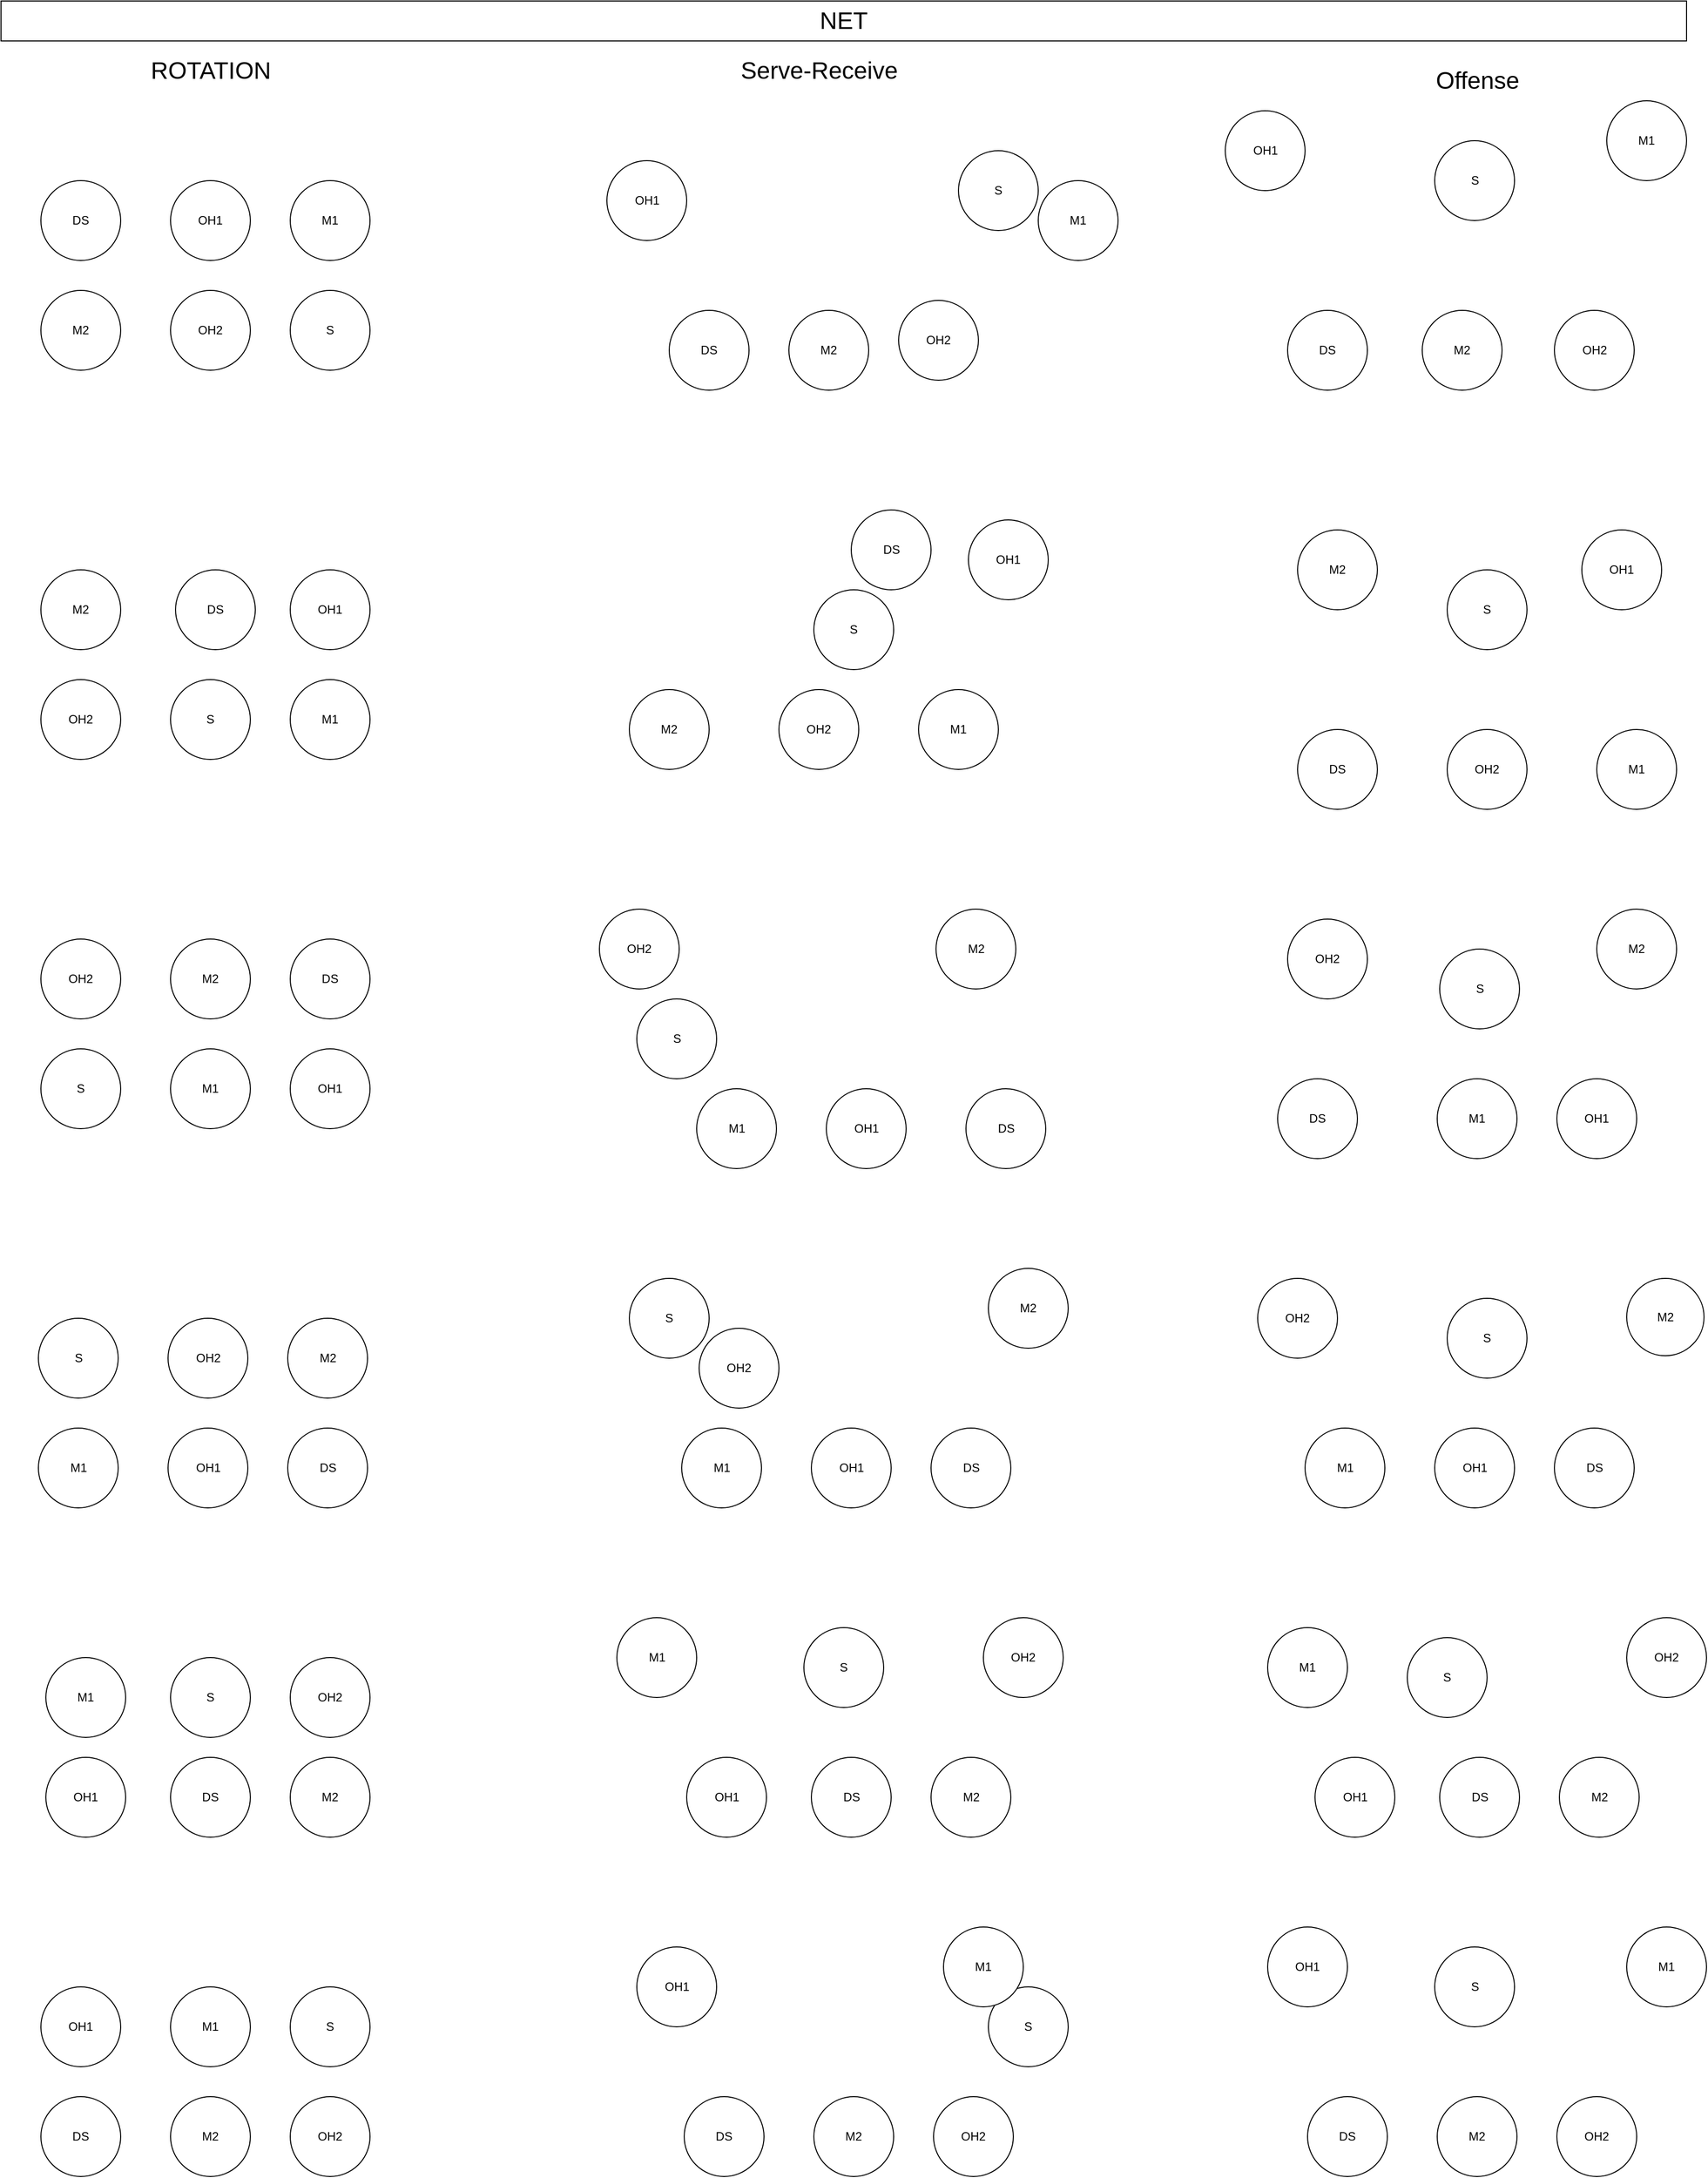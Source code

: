 <mxfile version="27.1.4">
  <diagram name="Page-1" id="tM3PBOQT3D9WZ4u9iD5D">
    <mxGraphModel dx="3061" dy="2493" grid="1" gridSize="10" guides="1" tooltips="1" connect="1" arrows="1" fold="1" page="1" pageScale="1" pageWidth="850" pageHeight="1100" math="0" shadow="0">
      <root>
        <mxCell id="0" />
        <mxCell id="1" parent="0" />
        <mxCell id="FmNjU1ZQi4ffYl6QM0GU-2" value="&lt;font style=&quot;font-size: 24px;&quot;&gt;NET&lt;/font&gt;" style="rounded=0;whiteSpace=wrap;html=1;" vertex="1" parent="1">
          <mxGeometry x="-600" y="-70" width="1690" height="40" as="geometry" />
        </mxCell>
        <mxCell id="FmNjU1ZQi4ffYl6QM0GU-4" value="S" style="ellipse;whiteSpace=wrap;html=1;aspect=fixed;" vertex="1" parent="1">
          <mxGeometry x="-310" y="220" width="80" height="80" as="geometry" />
        </mxCell>
        <mxCell id="FmNjU1ZQi4ffYl6QM0GU-5" value="M1" style="ellipse;whiteSpace=wrap;html=1;aspect=fixed;" vertex="1" parent="1">
          <mxGeometry x="-310" y="110" width="80" height="80" as="geometry" />
        </mxCell>
        <mxCell id="FmNjU1ZQi4ffYl6QM0GU-6" value="M2" style="ellipse;whiteSpace=wrap;html=1;aspect=fixed;" vertex="1" parent="1">
          <mxGeometry x="-560" y="220" width="80" height="80" as="geometry" />
        </mxCell>
        <mxCell id="FmNjU1ZQi4ffYl6QM0GU-9" value="OH2" style="ellipse;whiteSpace=wrap;html=1;aspect=fixed;" vertex="1" parent="1">
          <mxGeometry x="-430" y="220" width="80" height="80" as="geometry" />
        </mxCell>
        <mxCell id="FmNjU1ZQi4ffYl6QM0GU-10" value="OH1" style="ellipse;whiteSpace=wrap;html=1;aspect=fixed;" vertex="1" parent="1">
          <mxGeometry x="-430" y="110" width="80" height="80" as="geometry" />
        </mxCell>
        <mxCell id="FmNjU1ZQi4ffYl6QM0GU-12" value="DS" style="ellipse;whiteSpace=wrap;html=1;aspect=fixed;" vertex="1" parent="1">
          <mxGeometry x="-560" y="110" width="80" height="80" as="geometry" />
        </mxCell>
        <mxCell id="FmNjU1ZQi4ffYl6QM0GU-21" value="S" style="ellipse;whiteSpace=wrap;html=1;aspect=fixed;" vertex="1" parent="1">
          <mxGeometry x="360" y="80" width="80" height="80" as="geometry" />
        </mxCell>
        <mxCell id="FmNjU1ZQi4ffYl6QM0GU-22" value="M1" style="ellipse;whiteSpace=wrap;html=1;aspect=fixed;" vertex="1" parent="1">
          <mxGeometry x="440" y="110" width="80" height="80" as="geometry" />
        </mxCell>
        <mxCell id="FmNjU1ZQi4ffYl6QM0GU-23" value="M2" style="ellipse;whiteSpace=wrap;html=1;aspect=fixed;" vertex="1" parent="1">
          <mxGeometry x="190" y="240" width="80" height="80" as="geometry" />
        </mxCell>
        <mxCell id="FmNjU1ZQi4ffYl6QM0GU-24" value="OH2" style="ellipse;whiteSpace=wrap;html=1;aspect=fixed;" vertex="1" parent="1">
          <mxGeometry x="300" y="230" width="80" height="80" as="geometry" />
        </mxCell>
        <mxCell id="FmNjU1ZQi4ffYl6QM0GU-25" value="OH1" style="ellipse;whiteSpace=wrap;html=1;aspect=fixed;" vertex="1" parent="1">
          <mxGeometry x="7.5" y="90" width="80" height="80" as="geometry" />
        </mxCell>
        <mxCell id="FmNjU1ZQi4ffYl6QM0GU-26" value="DS" style="ellipse;whiteSpace=wrap;html=1;aspect=fixed;" vertex="1" parent="1">
          <mxGeometry x="70" y="240" width="80" height="80" as="geometry" />
        </mxCell>
        <mxCell id="FmNjU1ZQi4ffYl6QM0GU-27" value="S" style="ellipse;whiteSpace=wrap;html=1;aspect=fixed;" vertex="1" parent="1">
          <mxGeometry x="837.5" y="70" width="80" height="80" as="geometry" />
        </mxCell>
        <mxCell id="FmNjU1ZQi4ffYl6QM0GU-28" value="M1" style="ellipse;whiteSpace=wrap;html=1;aspect=fixed;" vertex="1" parent="1">
          <mxGeometry x="1010" y="30" width="80" height="80" as="geometry" />
        </mxCell>
        <mxCell id="FmNjU1ZQi4ffYl6QM0GU-29" value="M2" style="ellipse;whiteSpace=wrap;html=1;aspect=fixed;" vertex="1" parent="1">
          <mxGeometry x="825" y="240" width="80" height="80" as="geometry" />
        </mxCell>
        <mxCell id="FmNjU1ZQi4ffYl6QM0GU-30" value="OH2" style="ellipse;whiteSpace=wrap;html=1;aspect=fixed;" vertex="1" parent="1">
          <mxGeometry x="957.5" y="240" width="80" height="80" as="geometry" />
        </mxCell>
        <mxCell id="FmNjU1ZQi4ffYl6QM0GU-31" value="OH1" style="ellipse;whiteSpace=wrap;html=1;aspect=fixed;" vertex="1" parent="1">
          <mxGeometry x="627.5" y="40" width="80" height="80" as="geometry" />
        </mxCell>
        <mxCell id="FmNjU1ZQi4ffYl6QM0GU-32" value="DS" style="ellipse;whiteSpace=wrap;html=1;aspect=fixed;" vertex="1" parent="1">
          <mxGeometry x="690" y="240" width="80" height="80" as="geometry" />
        </mxCell>
        <mxCell id="FmNjU1ZQi4ffYl6QM0GU-33" value="S" style="ellipse;whiteSpace=wrap;html=1;aspect=fixed;" vertex="1" parent="1">
          <mxGeometry x="-430" y="610" width="80" height="80" as="geometry" />
        </mxCell>
        <mxCell id="FmNjU1ZQi4ffYl6QM0GU-34" value="M1" style="ellipse;whiteSpace=wrap;html=1;aspect=fixed;" vertex="1" parent="1">
          <mxGeometry x="-310" y="610" width="80" height="80" as="geometry" />
        </mxCell>
        <mxCell id="FmNjU1ZQi4ffYl6QM0GU-35" value="M2" style="ellipse;whiteSpace=wrap;html=1;aspect=fixed;" vertex="1" parent="1">
          <mxGeometry x="-560" y="500" width="80" height="80" as="geometry" />
        </mxCell>
        <mxCell id="FmNjU1ZQi4ffYl6QM0GU-36" value="OH2" style="ellipse;whiteSpace=wrap;html=1;aspect=fixed;" vertex="1" parent="1">
          <mxGeometry x="-560" y="610" width="80" height="80" as="geometry" />
        </mxCell>
        <mxCell id="FmNjU1ZQi4ffYl6QM0GU-37" value="OH1" style="ellipse;whiteSpace=wrap;html=1;aspect=fixed;" vertex="1" parent="1">
          <mxGeometry x="-310" y="500" width="80" height="80" as="geometry" />
        </mxCell>
        <mxCell id="FmNjU1ZQi4ffYl6QM0GU-38" value="DS" style="ellipse;whiteSpace=wrap;html=1;aspect=fixed;" vertex="1" parent="1">
          <mxGeometry x="-425" y="500" width="80" height="80" as="geometry" />
        </mxCell>
        <mxCell id="FmNjU1ZQi4ffYl6QM0GU-45" value="S" style="ellipse;whiteSpace=wrap;html=1;aspect=fixed;" vertex="1" parent="1">
          <mxGeometry x="215" y="520" width="80" height="80" as="geometry" />
        </mxCell>
        <mxCell id="FmNjU1ZQi4ffYl6QM0GU-46" value="M1" style="ellipse;whiteSpace=wrap;html=1;aspect=fixed;" vertex="1" parent="1">
          <mxGeometry x="320" y="620" width="80" height="80" as="geometry" />
        </mxCell>
        <mxCell id="FmNjU1ZQi4ffYl6QM0GU-47" value="M2" style="ellipse;whiteSpace=wrap;html=1;aspect=fixed;" vertex="1" parent="1">
          <mxGeometry x="30" y="620" width="80" height="80" as="geometry" />
        </mxCell>
        <mxCell id="FmNjU1ZQi4ffYl6QM0GU-48" value="OH2" style="ellipse;whiteSpace=wrap;html=1;aspect=fixed;" vertex="1" parent="1">
          <mxGeometry x="180" y="620" width="80" height="80" as="geometry" />
        </mxCell>
        <mxCell id="FmNjU1ZQi4ffYl6QM0GU-49" value="OH1" style="ellipse;whiteSpace=wrap;html=1;aspect=fixed;" vertex="1" parent="1">
          <mxGeometry x="370" y="450" width="80" height="80" as="geometry" />
        </mxCell>
        <mxCell id="FmNjU1ZQi4ffYl6QM0GU-50" value="DS" style="ellipse;whiteSpace=wrap;html=1;aspect=fixed;" vertex="1" parent="1">
          <mxGeometry x="252.5" y="440" width="80" height="80" as="geometry" />
        </mxCell>
        <mxCell id="FmNjU1ZQi4ffYl6QM0GU-51" value="S" style="ellipse;whiteSpace=wrap;html=1;aspect=fixed;" vertex="1" parent="1">
          <mxGeometry x="850" y="500" width="80" height="80" as="geometry" />
        </mxCell>
        <mxCell id="FmNjU1ZQi4ffYl6QM0GU-52" value="M1" style="ellipse;whiteSpace=wrap;html=1;aspect=fixed;" vertex="1" parent="1">
          <mxGeometry x="1000" y="660" width="80" height="80" as="geometry" />
        </mxCell>
        <mxCell id="FmNjU1ZQi4ffYl6QM0GU-53" value="M2" style="ellipse;whiteSpace=wrap;html=1;aspect=fixed;" vertex="1" parent="1">
          <mxGeometry x="700" y="460" width="80" height="80" as="geometry" />
        </mxCell>
        <mxCell id="FmNjU1ZQi4ffYl6QM0GU-54" value="OH2" style="ellipse;whiteSpace=wrap;html=1;aspect=fixed;" vertex="1" parent="1">
          <mxGeometry x="850" y="660" width="80" height="80" as="geometry" />
        </mxCell>
        <mxCell id="FmNjU1ZQi4ffYl6QM0GU-55" value="OH1" style="ellipse;whiteSpace=wrap;html=1;aspect=fixed;" vertex="1" parent="1">
          <mxGeometry x="985" y="460" width="80" height="80" as="geometry" />
        </mxCell>
        <mxCell id="FmNjU1ZQi4ffYl6QM0GU-56" value="DS" style="ellipse;whiteSpace=wrap;html=1;aspect=fixed;" vertex="1" parent="1">
          <mxGeometry x="700" y="660" width="80" height="80" as="geometry" />
        </mxCell>
        <mxCell id="FmNjU1ZQi4ffYl6QM0GU-57" value="S" style="ellipse;whiteSpace=wrap;html=1;aspect=fixed;" vertex="1" parent="1">
          <mxGeometry x="-560" y="980" width="80" height="80" as="geometry" />
        </mxCell>
        <mxCell id="FmNjU1ZQi4ffYl6QM0GU-58" value="M1" style="ellipse;whiteSpace=wrap;html=1;aspect=fixed;" vertex="1" parent="1">
          <mxGeometry x="-430" y="980" width="80" height="80" as="geometry" />
        </mxCell>
        <mxCell id="FmNjU1ZQi4ffYl6QM0GU-59" value="M2" style="ellipse;whiteSpace=wrap;html=1;aspect=fixed;" vertex="1" parent="1">
          <mxGeometry x="-430" y="870" width="80" height="80" as="geometry" />
        </mxCell>
        <mxCell id="FmNjU1ZQi4ffYl6QM0GU-60" value="OH2" style="ellipse;whiteSpace=wrap;html=1;aspect=fixed;" vertex="1" parent="1">
          <mxGeometry x="-560" y="870" width="80" height="80" as="geometry" />
        </mxCell>
        <mxCell id="FmNjU1ZQi4ffYl6QM0GU-61" value="OH1" style="ellipse;whiteSpace=wrap;html=1;aspect=fixed;" vertex="1" parent="1">
          <mxGeometry x="-310" y="980" width="80" height="80" as="geometry" />
        </mxCell>
        <mxCell id="FmNjU1ZQi4ffYl6QM0GU-62" value="DS" style="ellipse;whiteSpace=wrap;html=1;aspect=fixed;" vertex="1" parent="1">
          <mxGeometry x="-310" y="870" width="80" height="80" as="geometry" />
        </mxCell>
        <mxCell id="FmNjU1ZQi4ffYl6QM0GU-63" value="S" style="ellipse;whiteSpace=wrap;html=1;aspect=fixed;" vertex="1" parent="1">
          <mxGeometry x="37.5" y="930" width="80" height="80" as="geometry" />
        </mxCell>
        <mxCell id="FmNjU1ZQi4ffYl6QM0GU-64" value="M1" style="ellipse;whiteSpace=wrap;html=1;aspect=fixed;" vertex="1" parent="1">
          <mxGeometry x="97.5" y="1020" width="80" height="80" as="geometry" />
        </mxCell>
        <mxCell id="FmNjU1ZQi4ffYl6QM0GU-65" value="M2" style="ellipse;whiteSpace=wrap;html=1;aspect=fixed;" vertex="1" parent="1">
          <mxGeometry x="337.5" y="840" width="80" height="80" as="geometry" />
        </mxCell>
        <mxCell id="FmNjU1ZQi4ffYl6QM0GU-66" value="OH2" style="ellipse;whiteSpace=wrap;html=1;aspect=fixed;" vertex="1" parent="1">
          <mxGeometry y="840" width="80" height="80" as="geometry" />
        </mxCell>
        <mxCell id="FmNjU1ZQi4ffYl6QM0GU-67" value="OH1" style="ellipse;whiteSpace=wrap;html=1;aspect=fixed;" vertex="1" parent="1">
          <mxGeometry x="227.5" y="1020" width="80" height="80" as="geometry" />
        </mxCell>
        <mxCell id="FmNjU1ZQi4ffYl6QM0GU-68" value="DS" style="ellipse;whiteSpace=wrap;html=1;aspect=fixed;" vertex="1" parent="1">
          <mxGeometry x="367.5" y="1020" width="80" height="80" as="geometry" />
        </mxCell>
        <mxCell id="FmNjU1ZQi4ffYl6QM0GU-69" value="S" style="ellipse;whiteSpace=wrap;html=1;aspect=fixed;" vertex="1" parent="1">
          <mxGeometry x="842.5" y="880" width="80" height="80" as="geometry" />
        </mxCell>
        <mxCell id="FmNjU1ZQi4ffYl6QM0GU-70" value="M1" style="ellipse;whiteSpace=wrap;html=1;aspect=fixed;" vertex="1" parent="1">
          <mxGeometry x="840" y="1010" width="80" height="80" as="geometry" />
        </mxCell>
        <mxCell id="FmNjU1ZQi4ffYl6QM0GU-71" value="M2" style="ellipse;whiteSpace=wrap;html=1;aspect=fixed;" vertex="1" parent="1">
          <mxGeometry x="1000" y="840" width="80" height="80" as="geometry" />
        </mxCell>
        <mxCell id="FmNjU1ZQi4ffYl6QM0GU-72" value="OH2" style="ellipse;whiteSpace=wrap;html=1;aspect=fixed;" vertex="1" parent="1">
          <mxGeometry x="690" y="850" width="80" height="80" as="geometry" />
        </mxCell>
        <mxCell id="FmNjU1ZQi4ffYl6QM0GU-73" value="OH1" style="ellipse;whiteSpace=wrap;html=1;aspect=fixed;" vertex="1" parent="1">
          <mxGeometry x="960" y="1010" width="80" height="80" as="geometry" />
        </mxCell>
        <mxCell id="FmNjU1ZQi4ffYl6QM0GU-74" value="DS" style="ellipse;whiteSpace=wrap;html=1;aspect=fixed;" vertex="1" parent="1">
          <mxGeometry x="680" y="1010" width="80" height="80" as="geometry" />
        </mxCell>
        <mxCell id="FmNjU1ZQi4ffYl6QM0GU-75" value="S" style="ellipse;whiteSpace=wrap;html=1;aspect=fixed;" vertex="1" parent="1">
          <mxGeometry x="-562.5" y="1250" width="80" height="80" as="geometry" />
        </mxCell>
        <mxCell id="FmNjU1ZQi4ffYl6QM0GU-76" value="M1" style="ellipse;whiteSpace=wrap;html=1;aspect=fixed;" vertex="1" parent="1">
          <mxGeometry x="-562.5" y="1360" width="80" height="80" as="geometry" />
        </mxCell>
        <mxCell id="FmNjU1ZQi4ffYl6QM0GU-77" value="M2" style="ellipse;whiteSpace=wrap;html=1;aspect=fixed;" vertex="1" parent="1">
          <mxGeometry x="-312.5" y="1250" width="80" height="80" as="geometry" />
        </mxCell>
        <mxCell id="FmNjU1ZQi4ffYl6QM0GU-78" value="OH2" style="ellipse;whiteSpace=wrap;html=1;aspect=fixed;" vertex="1" parent="1">
          <mxGeometry x="-432.5" y="1250" width="80" height="80" as="geometry" />
        </mxCell>
        <mxCell id="FmNjU1ZQi4ffYl6QM0GU-79" value="OH1" style="ellipse;whiteSpace=wrap;html=1;aspect=fixed;" vertex="1" parent="1">
          <mxGeometry x="-432.5" y="1360" width="80" height="80" as="geometry" />
        </mxCell>
        <mxCell id="FmNjU1ZQi4ffYl6QM0GU-80" value="DS" style="ellipse;whiteSpace=wrap;html=1;aspect=fixed;" vertex="1" parent="1">
          <mxGeometry x="-312.5" y="1360" width="80" height="80" as="geometry" />
        </mxCell>
        <mxCell id="FmNjU1ZQi4ffYl6QM0GU-81" value="S" style="ellipse;whiteSpace=wrap;html=1;aspect=fixed;" vertex="1" parent="1">
          <mxGeometry x="30" y="1210" width="80" height="80" as="geometry" />
        </mxCell>
        <mxCell id="FmNjU1ZQi4ffYl6QM0GU-82" value="M1" style="ellipse;whiteSpace=wrap;html=1;aspect=fixed;" vertex="1" parent="1">
          <mxGeometry x="82.5" y="1360" width="80" height="80" as="geometry" />
        </mxCell>
        <mxCell id="FmNjU1ZQi4ffYl6QM0GU-83" value="M2" style="ellipse;whiteSpace=wrap;html=1;aspect=fixed;" vertex="1" parent="1">
          <mxGeometry x="390" y="1200" width="80" height="80" as="geometry" />
        </mxCell>
        <mxCell id="FmNjU1ZQi4ffYl6QM0GU-84" value="OH2" style="ellipse;whiteSpace=wrap;html=1;aspect=fixed;" vertex="1" parent="1">
          <mxGeometry x="100" y="1260" width="80" height="80" as="geometry" />
        </mxCell>
        <mxCell id="FmNjU1ZQi4ffYl6QM0GU-85" value="OH1" style="ellipse;whiteSpace=wrap;html=1;aspect=fixed;" vertex="1" parent="1">
          <mxGeometry x="212.5" y="1360" width="80" height="80" as="geometry" />
        </mxCell>
        <mxCell id="FmNjU1ZQi4ffYl6QM0GU-86" value="DS" style="ellipse;whiteSpace=wrap;html=1;aspect=fixed;" vertex="1" parent="1">
          <mxGeometry x="332.5" y="1360" width="80" height="80" as="geometry" />
        </mxCell>
        <mxCell id="FmNjU1ZQi4ffYl6QM0GU-87" value="S" style="ellipse;whiteSpace=wrap;html=1;aspect=fixed;" vertex="1" parent="1">
          <mxGeometry x="850" y="1230" width="80" height="80" as="geometry" />
        </mxCell>
        <mxCell id="FmNjU1ZQi4ffYl6QM0GU-88" value="M1" style="ellipse;whiteSpace=wrap;html=1;aspect=fixed;" vertex="1" parent="1">
          <mxGeometry x="707.5" y="1360" width="80" height="80" as="geometry" />
        </mxCell>
        <mxCell id="FmNjU1ZQi4ffYl6QM0GU-89" value="M2" style="ellipse;whiteSpace=wrap;html=1;aspect=fixed;" vertex="1" parent="1">
          <mxGeometry x="1030" y="1210" width="77.5" height="77.5" as="geometry" />
        </mxCell>
        <mxCell id="FmNjU1ZQi4ffYl6QM0GU-90" value="OH2" style="ellipse;whiteSpace=wrap;html=1;aspect=fixed;" vertex="1" parent="1">
          <mxGeometry x="660" y="1210" width="80" height="80" as="geometry" />
        </mxCell>
        <mxCell id="FmNjU1ZQi4ffYl6QM0GU-91" value="OH1" style="ellipse;whiteSpace=wrap;html=1;aspect=fixed;" vertex="1" parent="1">
          <mxGeometry x="837.5" y="1360" width="80" height="80" as="geometry" />
        </mxCell>
        <mxCell id="FmNjU1ZQi4ffYl6QM0GU-92" value="DS" style="ellipse;whiteSpace=wrap;html=1;aspect=fixed;" vertex="1" parent="1">
          <mxGeometry x="957.5" y="1360" width="80" height="80" as="geometry" />
        </mxCell>
        <mxCell id="FmNjU1ZQi4ffYl6QM0GU-93" value="S" style="ellipse;whiteSpace=wrap;html=1;aspect=fixed;" vertex="1" parent="1">
          <mxGeometry x="-430" y="1590" width="80" height="80" as="geometry" />
        </mxCell>
        <mxCell id="FmNjU1ZQi4ffYl6QM0GU-94" value="M1" style="ellipse;whiteSpace=wrap;html=1;aspect=fixed;" vertex="1" parent="1">
          <mxGeometry x="-555" y="1590" width="80" height="80" as="geometry" />
        </mxCell>
        <mxCell id="FmNjU1ZQi4ffYl6QM0GU-95" value="M2" style="ellipse;whiteSpace=wrap;html=1;aspect=fixed;" vertex="1" parent="1">
          <mxGeometry x="-310" y="1690" width="80" height="80" as="geometry" />
        </mxCell>
        <mxCell id="FmNjU1ZQi4ffYl6QM0GU-96" value="OH2" style="ellipse;whiteSpace=wrap;html=1;aspect=fixed;" vertex="1" parent="1">
          <mxGeometry x="-310" y="1590" width="80" height="80" as="geometry" />
        </mxCell>
        <mxCell id="FmNjU1ZQi4ffYl6QM0GU-97" value="OH1" style="ellipse;whiteSpace=wrap;html=1;aspect=fixed;" vertex="1" parent="1">
          <mxGeometry x="-555" y="1690" width="80" height="80" as="geometry" />
        </mxCell>
        <mxCell id="FmNjU1ZQi4ffYl6QM0GU-98" value="DS" style="ellipse;whiteSpace=wrap;html=1;aspect=fixed;" vertex="1" parent="1">
          <mxGeometry x="-430" y="1690" width="80" height="80" as="geometry" />
        </mxCell>
        <mxCell id="FmNjU1ZQi4ffYl6QM0GU-99" value="S" style="ellipse;whiteSpace=wrap;html=1;aspect=fixed;" vertex="1" parent="1">
          <mxGeometry x="205" y="1560" width="80" height="80" as="geometry" />
        </mxCell>
        <mxCell id="FmNjU1ZQi4ffYl6QM0GU-100" value="M1" style="ellipse;whiteSpace=wrap;html=1;aspect=fixed;" vertex="1" parent="1">
          <mxGeometry x="17.5" y="1550" width="80" height="80" as="geometry" />
        </mxCell>
        <mxCell id="FmNjU1ZQi4ffYl6QM0GU-101" value="M2" style="ellipse;whiteSpace=wrap;html=1;aspect=fixed;" vertex="1" parent="1">
          <mxGeometry x="332.5" y="1690" width="80" height="80" as="geometry" />
        </mxCell>
        <mxCell id="FmNjU1ZQi4ffYl6QM0GU-102" value="OH2" style="ellipse;whiteSpace=wrap;html=1;aspect=fixed;" vertex="1" parent="1">
          <mxGeometry x="385" y="1550" width="80" height="80" as="geometry" />
        </mxCell>
        <mxCell id="FmNjU1ZQi4ffYl6QM0GU-103" value="OH1" style="ellipse;whiteSpace=wrap;html=1;aspect=fixed;" vertex="1" parent="1">
          <mxGeometry x="87.5" y="1690" width="80" height="80" as="geometry" />
        </mxCell>
        <mxCell id="FmNjU1ZQi4ffYl6QM0GU-104" value="DS" style="ellipse;whiteSpace=wrap;html=1;aspect=fixed;" vertex="1" parent="1">
          <mxGeometry x="212.5" y="1690" width="80" height="80" as="geometry" />
        </mxCell>
        <mxCell id="FmNjU1ZQi4ffYl6QM0GU-105" value="S" style="ellipse;whiteSpace=wrap;html=1;aspect=fixed;" vertex="1" parent="1">
          <mxGeometry x="810" y="1570" width="80" height="80" as="geometry" />
        </mxCell>
        <mxCell id="FmNjU1ZQi4ffYl6QM0GU-106" value="M1" style="ellipse;whiteSpace=wrap;html=1;aspect=fixed;" vertex="1" parent="1">
          <mxGeometry x="670" y="1560" width="80" height="80" as="geometry" />
        </mxCell>
        <mxCell id="FmNjU1ZQi4ffYl6QM0GU-107" value="M2" style="ellipse;whiteSpace=wrap;html=1;aspect=fixed;" vertex="1" parent="1">
          <mxGeometry x="962.5" y="1690" width="80" height="80" as="geometry" />
        </mxCell>
        <mxCell id="FmNjU1ZQi4ffYl6QM0GU-108" value="OH2" style="ellipse;whiteSpace=wrap;html=1;aspect=fixed;" vertex="1" parent="1">
          <mxGeometry x="1030" y="1550" width="80" height="80" as="geometry" />
        </mxCell>
        <mxCell id="FmNjU1ZQi4ffYl6QM0GU-109" value="OH1" style="ellipse;whiteSpace=wrap;html=1;aspect=fixed;" vertex="1" parent="1">
          <mxGeometry x="717.5" y="1690" width="80" height="80" as="geometry" />
        </mxCell>
        <mxCell id="FmNjU1ZQi4ffYl6QM0GU-110" value="DS" style="ellipse;whiteSpace=wrap;html=1;aspect=fixed;" vertex="1" parent="1">
          <mxGeometry x="842.5" y="1690" width="80" height="80" as="geometry" />
        </mxCell>
        <mxCell id="FmNjU1ZQi4ffYl6QM0GU-111" value="S" style="ellipse;whiteSpace=wrap;html=1;aspect=fixed;" vertex="1" parent="1">
          <mxGeometry x="-310" y="1920" width="80" height="80" as="geometry" />
        </mxCell>
        <mxCell id="FmNjU1ZQi4ffYl6QM0GU-112" value="M1" style="ellipse;whiteSpace=wrap;html=1;aspect=fixed;" vertex="1" parent="1">
          <mxGeometry x="-430" y="1920" width="80" height="80" as="geometry" />
        </mxCell>
        <mxCell id="FmNjU1ZQi4ffYl6QM0GU-113" value="M2" style="ellipse;whiteSpace=wrap;html=1;aspect=fixed;" vertex="1" parent="1">
          <mxGeometry x="-430" y="2030" width="80" height="80" as="geometry" />
        </mxCell>
        <mxCell id="FmNjU1ZQi4ffYl6QM0GU-114" value="OH2" style="ellipse;whiteSpace=wrap;html=1;aspect=fixed;" vertex="1" parent="1">
          <mxGeometry x="-310" y="2030" width="80" height="80" as="geometry" />
        </mxCell>
        <mxCell id="FmNjU1ZQi4ffYl6QM0GU-115" value="OH1" style="ellipse;whiteSpace=wrap;html=1;aspect=fixed;" vertex="1" parent="1">
          <mxGeometry x="-560" y="1920" width="80" height="80" as="geometry" />
        </mxCell>
        <mxCell id="FmNjU1ZQi4ffYl6QM0GU-116" value="DS" style="ellipse;whiteSpace=wrap;html=1;aspect=fixed;" vertex="1" parent="1">
          <mxGeometry x="-560" y="2030" width="80" height="80" as="geometry" />
        </mxCell>
        <mxCell id="FmNjU1ZQi4ffYl6QM0GU-129" value="S" style="ellipse;whiteSpace=wrap;html=1;aspect=fixed;" vertex="1" parent="1">
          <mxGeometry x="837.5" y="1880" width="80" height="80" as="geometry" />
        </mxCell>
        <mxCell id="FmNjU1ZQi4ffYl6QM0GU-130" value="M1" style="ellipse;whiteSpace=wrap;html=1;aspect=fixed;" vertex="1" parent="1">
          <mxGeometry x="1030" y="1860" width="80" height="80" as="geometry" />
        </mxCell>
        <mxCell id="FmNjU1ZQi4ffYl6QM0GU-131" value="M2" style="ellipse;whiteSpace=wrap;html=1;aspect=fixed;" vertex="1" parent="1">
          <mxGeometry x="840" y="2030" width="80" height="80" as="geometry" />
        </mxCell>
        <mxCell id="FmNjU1ZQi4ffYl6QM0GU-132" value="OH2" style="ellipse;whiteSpace=wrap;html=1;aspect=fixed;" vertex="1" parent="1">
          <mxGeometry x="960" y="2030" width="80" height="80" as="geometry" />
        </mxCell>
        <mxCell id="FmNjU1ZQi4ffYl6QM0GU-133" value="OH1" style="ellipse;whiteSpace=wrap;html=1;aspect=fixed;" vertex="1" parent="1">
          <mxGeometry x="670" y="1860" width="80" height="80" as="geometry" />
        </mxCell>
        <mxCell id="FmNjU1ZQi4ffYl6QM0GU-134" value="DS" style="ellipse;whiteSpace=wrap;html=1;aspect=fixed;" vertex="1" parent="1">
          <mxGeometry x="710" y="2030" width="80" height="80" as="geometry" />
        </mxCell>
        <mxCell id="FmNjU1ZQi4ffYl6QM0GU-135" value="S" style="ellipse;whiteSpace=wrap;html=1;aspect=fixed;" vertex="1" parent="1">
          <mxGeometry x="390" y="1920" width="80" height="80" as="geometry" />
        </mxCell>
        <mxCell id="FmNjU1ZQi4ffYl6QM0GU-136" value="M1" style="ellipse;whiteSpace=wrap;html=1;aspect=fixed;" vertex="1" parent="1">
          <mxGeometry x="345" y="1860" width="80" height="80" as="geometry" />
        </mxCell>
        <mxCell id="FmNjU1ZQi4ffYl6QM0GU-137" value="M2" style="ellipse;whiteSpace=wrap;html=1;aspect=fixed;" vertex="1" parent="1">
          <mxGeometry x="215" y="2030" width="80" height="80" as="geometry" />
        </mxCell>
        <mxCell id="FmNjU1ZQi4ffYl6QM0GU-138" value="OH2" style="ellipse;whiteSpace=wrap;html=1;aspect=fixed;" vertex="1" parent="1">
          <mxGeometry x="335" y="2030" width="80" height="80" as="geometry" />
        </mxCell>
        <mxCell id="FmNjU1ZQi4ffYl6QM0GU-139" value="OH1" style="ellipse;whiteSpace=wrap;html=1;aspect=fixed;" vertex="1" parent="1">
          <mxGeometry x="37.5" y="1880" width="80" height="80" as="geometry" />
        </mxCell>
        <mxCell id="FmNjU1ZQi4ffYl6QM0GU-140" value="DS" style="ellipse;whiteSpace=wrap;html=1;aspect=fixed;" vertex="1" parent="1">
          <mxGeometry x="85" y="2030" width="80" height="80" as="geometry" />
        </mxCell>
        <mxCell id="FmNjU1ZQi4ffYl6QM0GU-147" value="ROTATION" style="text;html=1;align=center;verticalAlign=middle;resizable=0;points=[];autosize=1;strokeColor=none;fillColor=none;fontSize=24;" vertex="1" parent="1">
          <mxGeometry x="-460" y="-20" width="140" height="40" as="geometry" />
        </mxCell>
        <mxCell id="FmNjU1ZQi4ffYl6QM0GU-148" value="Serve-Receive" style="text;html=1;align=center;verticalAlign=middle;resizable=0;points=[];autosize=1;strokeColor=none;fillColor=none;fontSize=24;" vertex="1" parent="1">
          <mxGeometry x="130" y="-20" width="180" height="40" as="geometry" />
        </mxCell>
        <mxCell id="FmNjU1ZQi4ffYl6QM0GU-149" value="Offense" style="text;html=1;align=center;verticalAlign=middle;resizable=0;points=[];autosize=1;strokeColor=none;fillColor=none;fontSize=24;" vertex="1" parent="1">
          <mxGeometry x="825" y="-10" width="110" height="40" as="geometry" />
        </mxCell>
      </root>
    </mxGraphModel>
  </diagram>
</mxfile>
